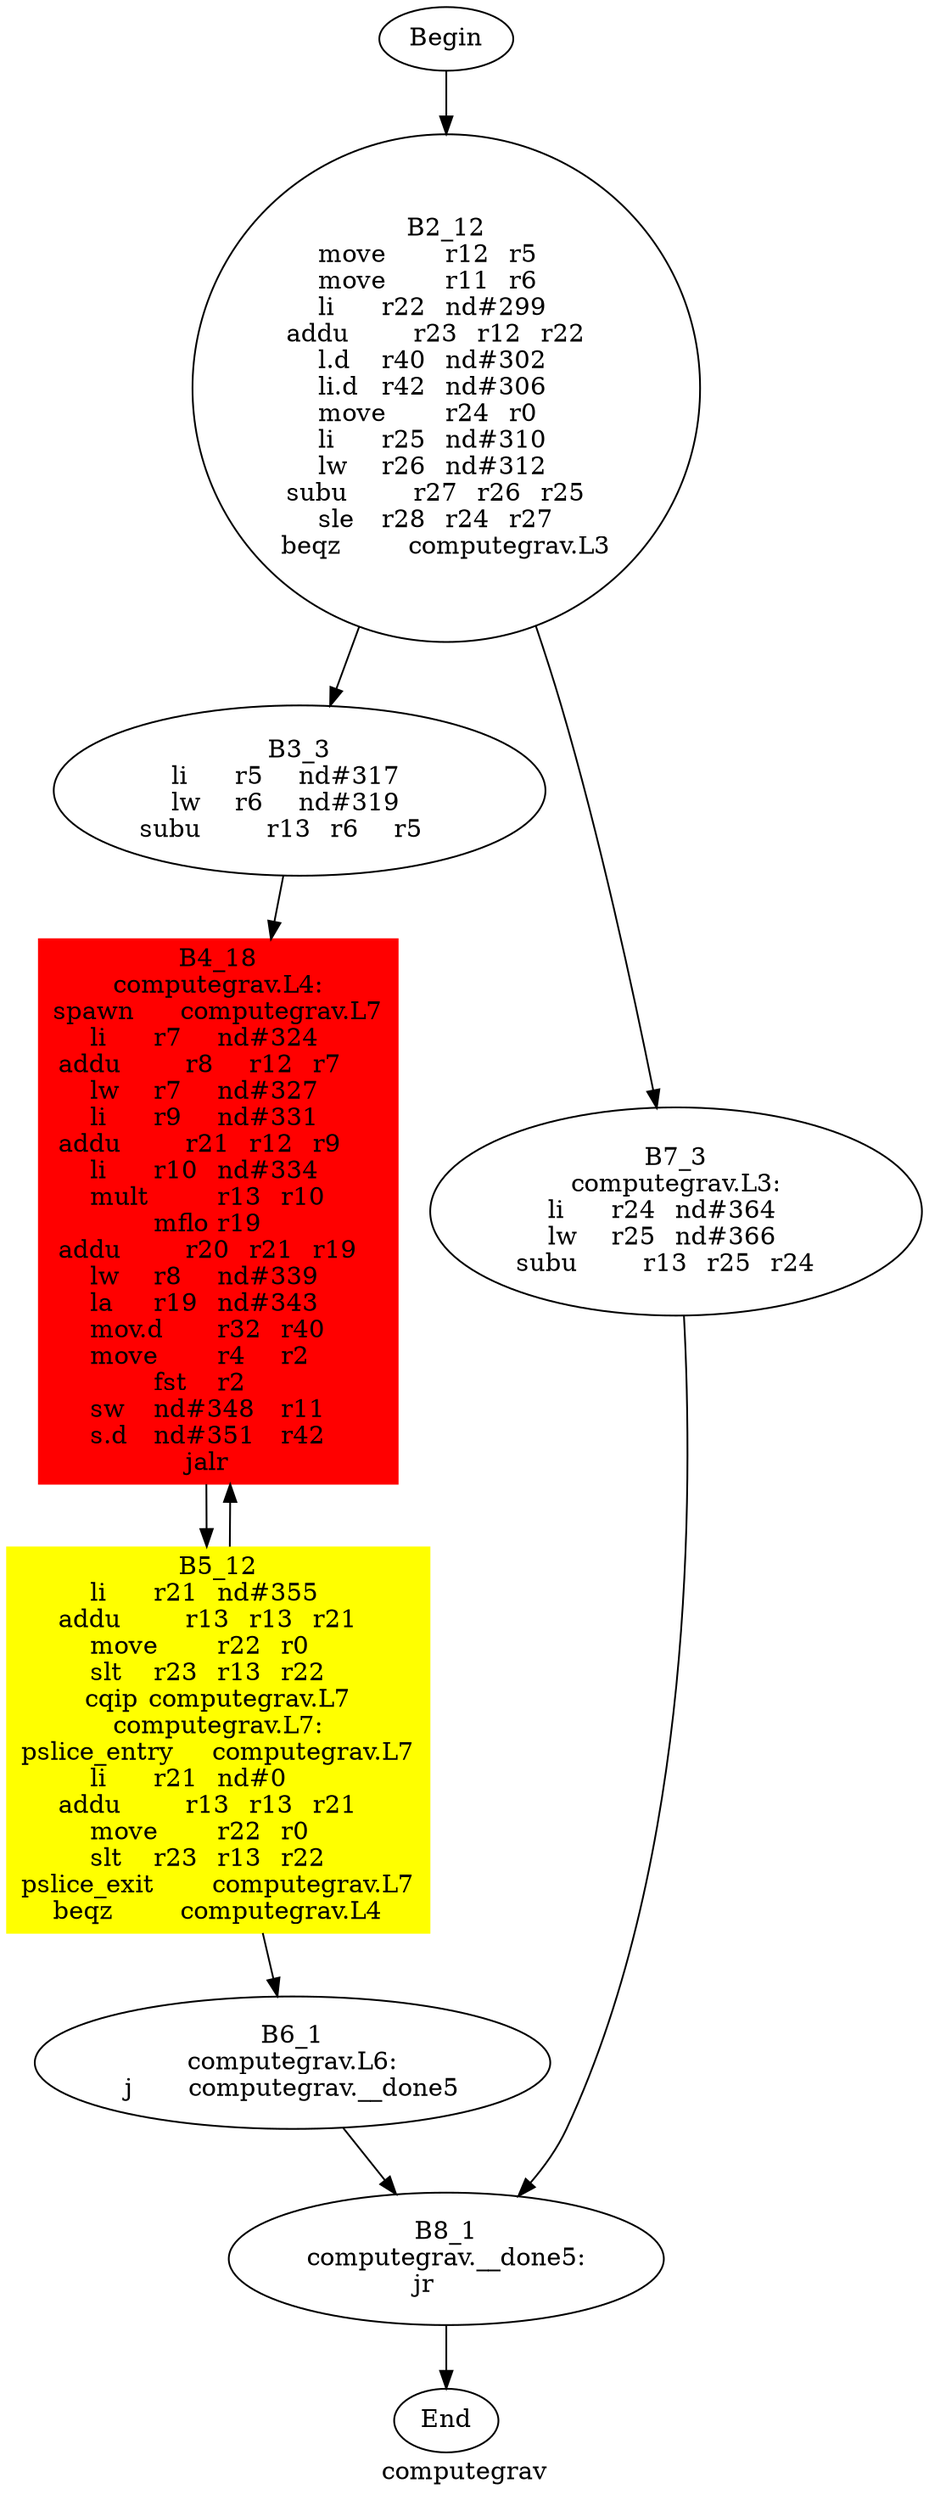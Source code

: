digraph G{
	label = "computegrav"	style = "dashed";
	color = purple;
	Node0 [label = "Begin"];
	Node0 -> {Node2 }
	Node1 [label = "End"];
	Node1 -> {}
	Node2 [label = "B2_12\nmove	r12	r5	\nmove	r11	r6	\nli	r22	nd#299	\naddu	r23	r12	r22	\nl.d	r40	nd#302	\nli.d	r42	nd#306	\nmove	r24	r0	\nli	r25	nd#310	\nlw	r26	nd#312	\nsubu	r27	r26	r25	\nsle	r28	r24	r27	\nbeqz	computegrav.L3\n"];
	Node2 -> {Node3 Node7 }
	Node3 [label = "B3_3\nli	r5	nd#317	\nlw	r6	nd#319	\nsubu	r13	r6	r5	\n"];
	Node3 -> {Node4 }
	Node4 [label = "B4_18\ncomputegrav.L4:\nspawn	computegrav.L7\nli	r7	nd#324	\naddu	r8	r12	r7	\nlw	r7	nd#327	\nli	r9	nd#331	\naddu	r21	r12	r9	\nli	r10	nd#334	\nmult	r13	r10	\nmflo	r19	\naddu	r20	r21	r19	\nlw	r8	nd#339	\nla	r19	nd#343	\nmov.d	r32	r40	\nmove	r4	r2	\nfst	r2	\nsw	nd#348	r11	\ns.d	nd#351	r42	\njalr	\n"];
	Node4 -> {Node5 }
	Node5 [label = "B5_12\nli	r21	nd#355	\naddu	r13	r13	r21	\nmove	r22	r0	\nslt	r23	r13	r22	\ncqip	computegrav.L7\ncomputegrav.L7:\npslice_entry	computegrav.L7\nli	r21	nd#0	\naddu	r13	r13	r21	\nmove	r22	r0	\nslt	r23	r13	r22	\npslice_exit	computegrav.L7\nbeqz	computegrav.L4\n"];
	Node5 -> {Node6 Node4 }
	Node6 [label = "B6_1\ncomputegrav.L6:\nj	computegrav.__done5\n"];
	Node6 -> {Node8 }
	Node7 [label = "B7_3\ncomputegrav.L3:\nli	r24	nd#364	\nlw	r25	nd#366	\nsubu	r13	r25	r24	\n"];
	Node7 -> {Node8 }
	Node8 [label = "B8_1\ncomputegrav.__done5:\njr	\n"];
	Node8 -> {Node1 }
	Node4 [shape = box ,style=filled ,color=red];
	Node5 [shape = polygon ,style=filled ,color=yellow];
}
